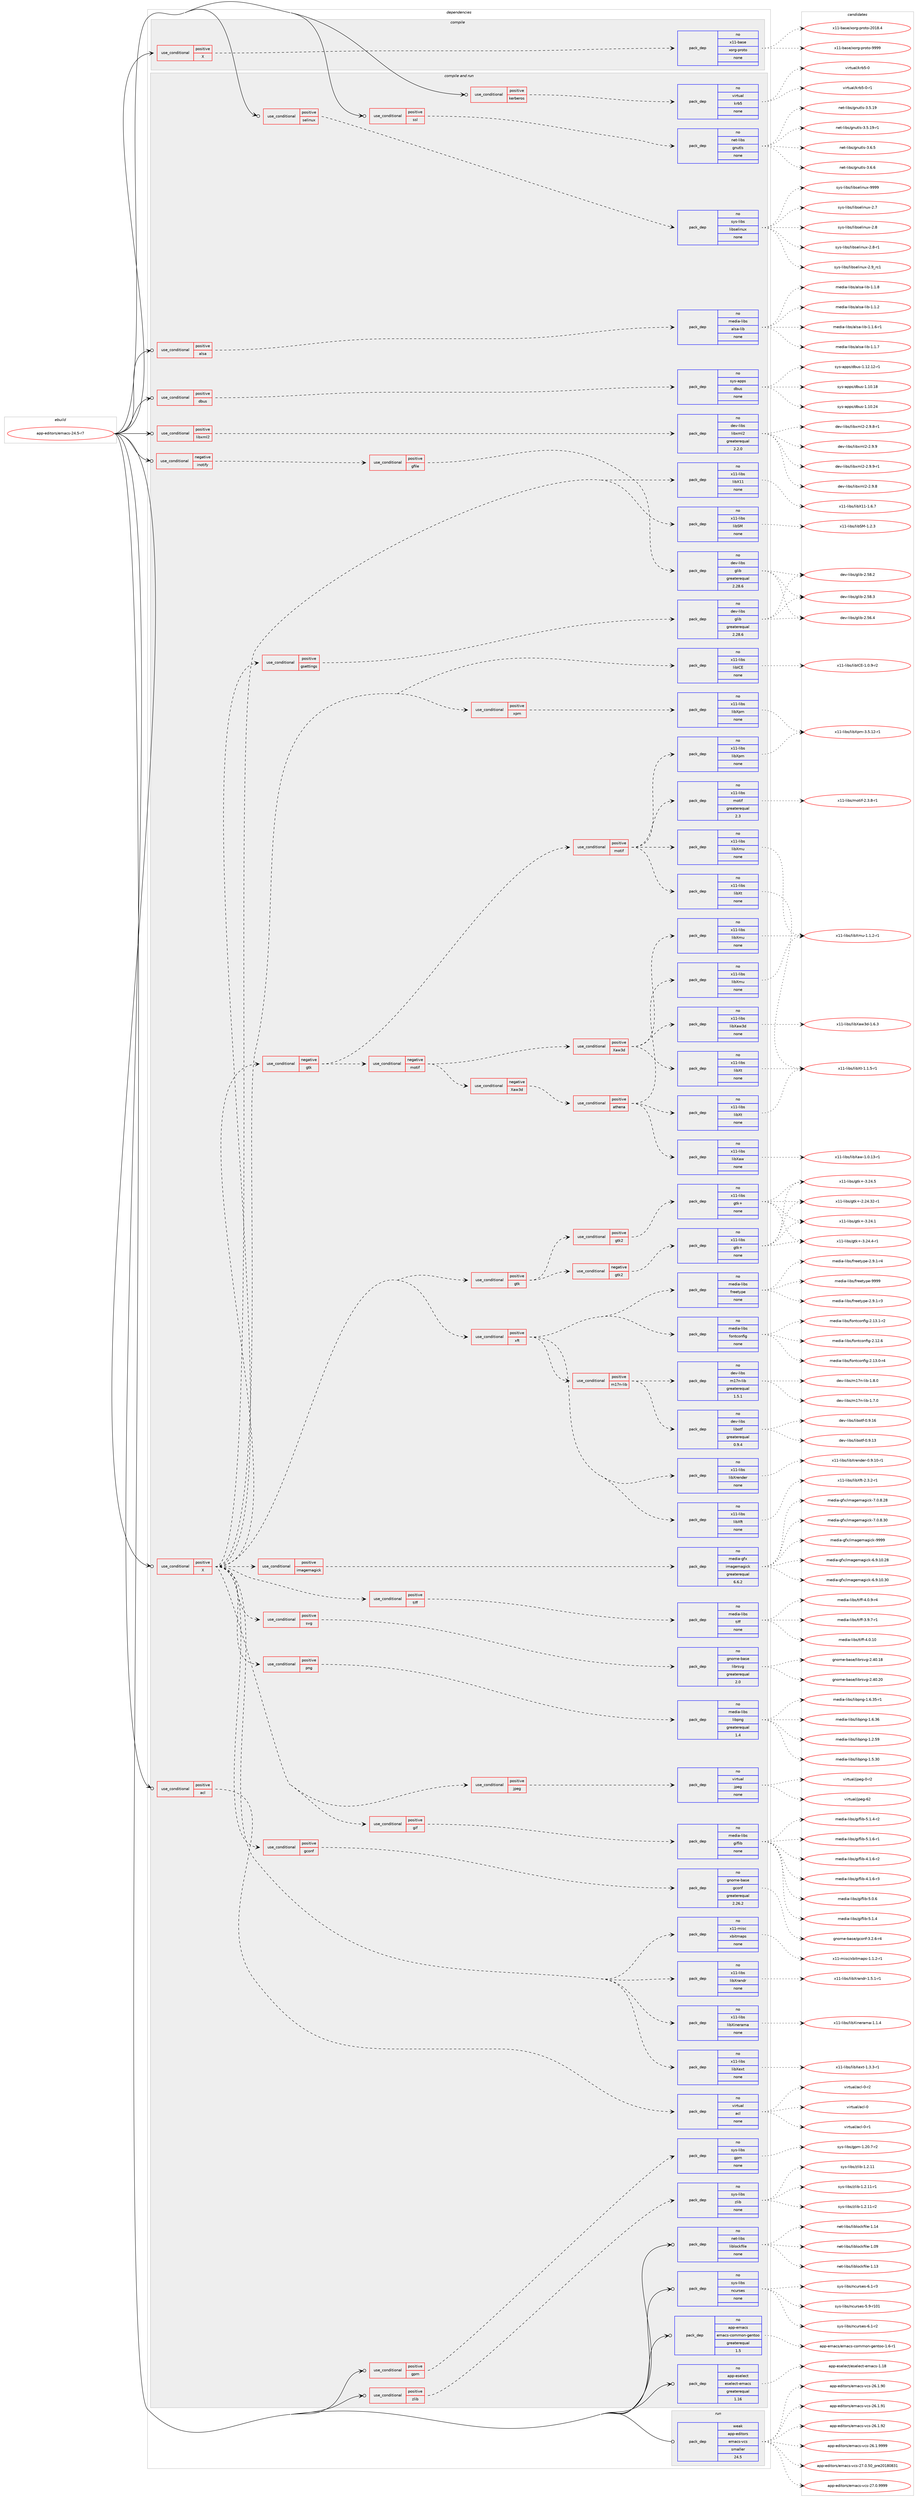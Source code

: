 digraph prolog {

# *************
# Graph options
# *************

newrank=true;
concentrate=true;
compound=true;
graph [rankdir=LR,fontname=Helvetica,fontsize=10,ranksep=1.5];#, ranksep=2.5, nodesep=0.2];
edge  [arrowhead=vee];
node  [fontname=Helvetica,fontsize=10];

# **********
# The ebuild
# **********

subgraph cluster_leftcol {
color=gray;
rank=same;
label=<<i>ebuild</i>>;
id [label="app-editors/emacs-24.5-r7", color=red, width=4, href="../app-editors/emacs-24.5-r7.svg"];
}

# ****************
# The dependencies
# ****************

subgraph cluster_midcol {
color=gray;
label=<<i>dependencies</i>>;
subgraph cluster_compile {
fillcolor="#eeeeee";
style=filled;
label=<<i>compile</i>>;
subgraph cond348256 {
dependency1278850 [label=<<TABLE BORDER="0" CELLBORDER="1" CELLSPACING="0" CELLPADDING="4"><TR><TD ROWSPAN="3" CELLPADDING="10">use_conditional</TD></TR><TR><TD>positive</TD></TR><TR><TD>X</TD></TR></TABLE>>, shape=none, color=red];
subgraph pack910690 {
dependency1278851 [label=<<TABLE BORDER="0" CELLBORDER="1" CELLSPACING="0" CELLPADDING="4" WIDTH="220"><TR><TD ROWSPAN="6" CELLPADDING="30">pack_dep</TD></TR><TR><TD WIDTH="110">no</TD></TR><TR><TD>x11-base</TD></TR><TR><TD>xorg-proto</TD></TR><TR><TD>none</TD></TR><TR><TD></TD></TR></TABLE>>, shape=none, color=blue];
}
dependency1278850:e -> dependency1278851:w [weight=20,style="dashed",arrowhead="vee"];
}
id:e -> dependency1278850:w [weight=20,style="solid",arrowhead="vee"];
}
subgraph cluster_compileandrun {
fillcolor="#eeeeee";
style=filled;
label=<<i>compile and run</i>>;
subgraph cond348257 {
dependency1278852 [label=<<TABLE BORDER="0" CELLBORDER="1" CELLSPACING="0" CELLPADDING="4"><TR><TD ROWSPAN="3" CELLPADDING="10">use_conditional</TD></TR><TR><TD>negative</TD></TR><TR><TD>inotify</TD></TR></TABLE>>, shape=none, color=red];
subgraph cond348258 {
dependency1278853 [label=<<TABLE BORDER="0" CELLBORDER="1" CELLSPACING="0" CELLPADDING="4"><TR><TD ROWSPAN="3" CELLPADDING="10">use_conditional</TD></TR><TR><TD>positive</TD></TR><TR><TD>gfile</TD></TR></TABLE>>, shape=none, color=red];
subgraph pack910691 {
dependency1278854 [label=<<TABLE BORDER="0" CELLBORDER="1" CELLSPACING="0" CELLPADDING="4" WIDTH="220"><TR><TD ROWSPAN="6" CELLPADDING="30">pack_dep</TD></TR><TR><TD WIDTH="110">no</TD></TR><TR><TD>dev-libs</TD></TR><TR><TD>glib</TD></TR><TR><TD>greaterequal</TD></TR><TR><TD>2.28.6</TD></TR></TABLE>>, shape=none, color=blue];
}
dependency1278853:e -> dependency1278854:w [weight=20,style="dashed",arrowhead="vee"];
}
dependency1278852:e -> dependency1278853:w [weight=20,style="dashed",arrowhead="vee"];
}
id:e -> dependency1278852:w [weight=20,style="solid",arrowhead="odotvee"];
subgraph cond348259 {
dependency1278855 [label=<<TABLE BORDER="0" CELLBORDER="1" CELLSPACING="0" CELLPADDING="4"><TR><TD ROWSPAN="3" CELLPADDING="10">use_conditional</TD></TR><TR><TD>positive</TD></TR><TR><TD>X</TD></TR></TABLE>>, shape=none, color=red];
subgraph pack910692 {
dependency1278856 [label=<<TABLE BORDER="0" CELLBORDER="1" CELLSPACING="0" CELLPADDING="4" WIDTH="220"><TR><TD ROWSPAN="6" CELLPADDING="30">pack_dep</TD></TR><TR><TD WIDTH="110">no</TD></TR><TR><TD>x11-libs</TD></TR><TR><TD>libICE</TD></TR><TR><TD>none</TD></TR><TR><TD></TD></TR></TABLE>>, shape=none, color=blue];
}
dependency1278855:e -> dependency1278856:w [weight=20,style="dashed",arrowhead="vee"];
subgraph pack910693 {
dependency1278857 [label=<<TABLE BORDER="0" CELLBORDER="1" CELLSPACING="0" CELLPADDING="4" WIDTH="220"><TR><TD ROWSPAN="6" CELLPADDING="30">pack_dep</TD></TR><TR><TD WIDTH="110">no</TD></TR><TR><TD>x11-libs</TD></TR><TR><TD>libSM</TD></TR><TR><TD>none</TD></TR><TR><TD></TD></TR></TABLE>>, shape=none, color=blue];
}
dependency1278855:e -> dependency1278857:w [weight=20,style="dashed",arrowhead="vee"];
subgraph pack910694 {
dependency1278858 [label=<<TABLE BORDER="0" CELLBORDER="1" CELLSPACING="0" CELLPADDING="4" WIDTH="220"><TR><TD ROWSPAN="6" CELLPADDING="30">pack_dep</TD></TR><TR><TD WIDTH="110">no</TD></TR><TR><TD>x11-libs</TD></TR><TR><TD>libX11</TD></TR><TR><TD>none</TD></TR><TR><TD></TD></TR></TABLE>>, shape=none, color=blue];
}
dependency1278855:e -> dependency1278858:w [weight=20,style="dashed",arrowhead="vee"];
subgraph pack910695 {
dependency1278859 [label=<<TABLE BORDER="0" CELLBORDER="1" CELLSPACING="0" CELLPADDING="4" WIDTH="220"><TR><TD ROWSPAN="6" CELLPADDING="30">pack_dep</TD></TR><TR><TD WIDTH="110">no</TD></TR><TR><TD>x11-libs</TD></TR><TR><TD>libXext</TD></TR><TR><TD>none</TD></TR><TR><TD></TD></TR></TABLE>>, shape=none, color=blue];
}
dependency1278855:e -> dependency1278859:w [weight=20,style="dashed",arrowhead="vee"];
subgraph pack910696 {
dependency1278860 [label=<<TABLE BORDER="0" CELLBORDER="1" CELLSPACING="0" CELLPADDING="4" WIDTH="220"><TR><TD ROWSPAN="6" CELLPADDING="30">pack_dep</TD></TR><TR><TD WIDTH="110">no</TD></TR><TR><TD>x11-libs</TD></TR><TR><TD>libXinerama</TD></TR><TR><TD>none</TD></TR><TR><TD></TD></TR></TABLE>>, shape=none, color=blue];
}
dependency1278855:e -> dependency1278860:w [weight=20,style="dashed",arrowhead="vee"];
subgraph pack910697 {
dependency1278861 [label=<<TABLE BORDER="0" CELLBORDER="1" CELLSPACING="0" CELLPADDING="4" WIDTH="220"><TR><TD ROWSPAN="6" CELLPADDING="30">pack_dep</TD></TR><TR><TD WIDTH="110">no</TD></TR><TR><TD>x11-libs</TD></TR><TR><TD>libXrandr</TD></TR><TR><TD>none</TD></TR><TR><TD></TD></TR></TABLE>>, shape=none, color=blue];
}
dependency1278855:e -> dependency1278861:w [weight=20,style="dashed",arrowhead="vee"];
subgraph pack910698 {
dependency1278862 [label=<<TABLE BORDER="0" CELLBORDER="1" CELLSPACING="0" CELLPADDING="4" WIDTH="220"><TR><TD ROWSPAN="6" CELLPADDING="30">pack_dep</TD></TR><TR><TD WIDTH="110">no</TD></TR><TR><TD>x11-misc</TD></TR><TR><TD>xbitmaps</TD></TR><TR><TD>none</TD></TR><TR><TD></TD></TR></TABLE>>, shape=none, color=blue];
}
dependency1278855:e -> dependency1278862:w [weight=20,style="dashed",arrowhead="vee"];
subgraph cond348260 {
dependency1278863 [label=<<TABLE BORDER="0" CELLBORDER="1" CELLSPACING="0" CELLPADDING="4"><TR><TD ROWSPAN="3" CELLPADDING="10">use_conditional</TD></TR><TR><TD>positive</TD></TR><TR><TD>gconf</TD></TR></TABLE>>, shape=none, color=red];
subgraph pack910699 {
dependency1278864 [label=<<TABLE BORDER="0" CELLBORDER="1" CELLSPACING="0" CELLPADDING="4" WIDTH="220"><TR><TD ROWSPAN="6" CELLPADDING="30">pack_dep</TD></TR><TR><TD WIDTH="110">no</TD></TR><TR><TD>gnome-base</TD></TR><TR><TD>gconf</TD></TR><TR><TD>greaterequal</TD></TR><TR><TD>2.26.2</TD></TR></TABLE>>, shape=none, color=blue];
}
dependency1278863:e -> dependency1278864:w [weight=20,style="dashed",arrowhead="vee"];
}
dependency1278855:e -> dependency1278863:w [weight=20,style="dashed",arrowhead="vee"];
subgraph cond348261 {
dependency1278865 [label=<<TABLE BORDER="0" CELLBORDER="1" CELLSPACING="0" CELLPADDING="4"><TR><TD ROWSPAN="3" CELLPADDING="10">use_conditional</TD></TR><TR><TD>positive</TD></TR><TR><TD>gsettings</TD></TR></TABLE>>, shape=none, color=red];
subgraph pack910700 {
dependency1278866 [label=<<TABLE BORDER="0" CELLBORDER="1" CELLSPACING="0" CELLPADDING="4" WIDTH="220"><TR><TD ROWSPAN="6" CELLPADDING="30">pack_dep</TD></TR><TR><TD WIDTH="110">no</TD></TR><TR><TD>dev-libs</TD></TR><TR><TD>glib</TD></TR><TR><TD>greaterequal</TD></TR><TR><TD>2.28.6</TD></TR></TABLE>>, shape=none, color=blue];
}
dependency1278865:e -> dependency1278866:w [weight=20,style="dashed",arrowhead="vee"];
}
dependency1278855:e -> dependency1278865:w [weight=20,style="dashed",arrowhead="vee"];
subgraph cond348262 {
dependency1278867 [label=<<TABLE BORDER="0" CELLBORDER="1" CELLSPACING="0" CELLPADDING="4"><TR><TD ROWSPAN="3" CELLPADDING="10">use_conditional</TD></TR><TR><TD>positive</TD></TR><TR><TD>gif</TD></TR></TABLE>>, shape=none, color=red];
subgraph pack910701 {
dependency1278868 [label=<<TABLE BORDER="0" CELLBORDER="1" CELLSPACING="0" CELLPADDING="4" WIDTH="220"><TR><TD ROWSPAN="6" CELLPADDING="30">pack_dep</TD></TR><TR><TD WIDTH="110">no</TD></TR><TR><TD>media-libs</TD></TR><TR><TD>giflib</TD></TR><TR><TD>none</TD></TR><TR><TD></TD></TR></TABLE>>, shape=none, color=blue];
}
dependency1278867:e -> dependency1278868:w [weight=20,style="dashed",arrowhead="vee"];
}
dependency1278855:e -> dependency1278867:w [weight=20,style="dashed",arrowhead="vee"];
subgraph cond348263 {
dependency1278869 [label=<<TABLE BORDER="0" CELLBORDER="1" CELLSPACING="0" CELLPADDING="4"><TR><TD ROWSPAN="3" CELLPADDING="10">use_conditional</TD></TR><TR><TD>positive</TD></TR><TR><TD>jpeg</TD></TR></TABLE>>, shape=none, color=red];
subgraph pack910702 {
dependency1278870 [label=<<TABLE BORDER="0" CELLBORDER="1" CELLSPACING="0" CELLPADDING="4" WIDTH="220"><TR><TD ROWSPAN="6" CELLPADDING="30">pack_dep</TD></TR><TR><TD WIDTH="110">no</TD></TR><TR><TD>virtual</TD></TR><TR><TD>jpeg</TD></TR><TR><TD>none</TD></TR><TR><TD></TD></TR></TABLE>>, shape=none, color=blue];
}
dependency1278869:e -> dependency1278870:w [weight=20,style="dashed",arrowhead="vee"];
}
dependency1278855:e -> dependency1278869:w [weight=20,style="dashed",arrowhead="vee"];
subgraph cond348264 {
dependency1278871 [label=<<TABLE BORDER="0" CELLBORDER="1" CELLSPACING="0" CELLPADDING="4"><TR><TD ROWSPAN="3" CELLPADDING="10">use_conditional</TD></TR><TR><TD>positive</TD></TR><TR><TD>png</TD></TR></TABLE>>, shape=none, color=red];
subgraph pack910703 {
dependency1278872 [label=<<TABLE BORDER="0" CELLBORDER="1" CELLSPACING="0" CELLPADDING="4" WIDTH="220"><TR><TD ROWSPAN="6" CELLPADDING="30">pack_dep</TD></TR><TR><TD WIDTH="110">no</TD></TR><TR><TD>media-libs</TD></TR><TR><TD>libpng</TD></TR><TR><TD>greaterequal</TD></TR><TR><TD>1.4</TD></TR></TABLE>>, shape=none, color=blue];
}
dependency1278871:e -> dependency1278872:w [weight=20,style="dashed",arrowhead="vee"];
}
dependency1278855:e -> dependency1278871:w [weight=20,style="dashed",arrowhead="vee"];
subgraph cond348265 {
dependency1278873 [label=<<TABLE BORDER="0" CELLBORDER="1" CELLSPACING="0" CELLPADDING="4"><TR><TD ROWSPAN="3" CELLPADDING="10">use_conditional</TD></TR><TR><TD>positive</TD></TR><TR><TD>svg</TD></TR></TABLE>>, shape=none, color=red];
subgraph pack910704 {
dependency1278874 [label=<<TABLE BORDER="0" CELLBORDER="1" CELLSPACING="0" CELLPADDING="4" WIDTH="220"><TR><TD ROWSPAN="6" CELLPADDING="30">pack_dep</TD></TR><TR><TD WIDTH="110">no</TD></TR><TR><TD>gnome-base</TD></TR><TR><TD>librsvg</TD></TR><TR><TD>greaterequal</TD></TR><TR><TD>2.0</TD></TR></TABLE>>, shape=none, color=blue];
}
dependency1278873:e -> dependency1278874:w [weight=20,style="dashed",arrowhead="vee"];
}
dependency1278855:e -> dependency1278873:w [weight=20,style="dashed",arrowhead="vee"];
subgraph cond348266 {
dependency1278875 [label=<<TABLE BORDER="0" CELLBORDER="1" CELLSPACING="0" CELLPADDING="4"><TR><TD ROWSPAN="3" CELLPADDING="10">use_conditional</TD></TR><TR><TD>positive</TD></TR><TR><TD>tiff</TD></TR></TABLE>>, shape=none, color=red];
subgraph pack910705 {
dependency1278876 [label=<<TABLE BORDER="0" CELLBORDER="1" CELLSPACING="0" CELLPADDING="4" WIDTH="220"><TR><TD ROWSPAN="6" CELLPADDING="30">pack_dep</TD></TR><TR><TD WIDTH="110">no</TD></TR><TR><TD>media-libs</TD></TR><TR><TD>tiff</TD></TR><TR><TD>none</TD></TR><TR><TD></TD></TR></TABLE>>, shape=none, color=blue];
}
dependency1278875:e -> dependency1278876:w [weight=20,style="dashed",arrowhead="vee"];
}
dependency1278855:e -> dependency1278875:w [weight=20,style="dashed",arrowhead="vee"];
subgraph cond348267 {
dependency1278877 [label=<<TABLE BORDER="0" CELLBORDER="1" CELLSPACING="0" CELLPADDING="4"><TR><TD ROWSPAN="3" CELLPADDING="10">use_conditional</TD></TR><TR><TD>positive</TD></TR><TR><TD>xpm</TD></TR></TABLE>>, shape=none, color=red];
subgraph pack910706 {
dependency1278878 [label=<<TABLE BORDER="0" CELLBORDER="1" CELLSPACING="0" CELLPADDING="4" WIDTH="220"><TR><TD ROWSPAN="6" CELLPADDING="30">pack_dep</TD></TR><TR><TD WIDTH="110">no</TD></TR><TR><TD>x11-libs</TD></TR><TR><TD>libXpm</TD></TR><TR><TD>none</TD></TR><TR><TD></TD></TR></TABLE>>, shape=none, color=blue];
}
dependency1278877:e -> dependency1278878:w [weight=20,style="dashed",arrowhead="vee"];
}
dependency1278855:e -> dependency1278877:w [weight=20,style="dashed",arrowhead="vee"];
subgraph cond348268 {
dependency1278879 [label=<<TABLE BORDER="0" CELLBORDER="1" CELLSPACING="0" CELLPADDING="4"><TR><TD ROWSPAN="3" CELLPADDING="10">use_conditional</TD></TR><TR><TD>positive</TD></TR><TR><TD>imagemagick</TD></TR></TABLE>>, shape=none, color=red];
subgraph pack910707 {
dependency1278880 [label=<<TABLE BORDER="0" CELLBORDER="1" CELLSPACING="0" CELLPADDING="4" WIDTH="220"><TR><TD ROWSPAN="6" CELLPADDING="30">pack_dep</TD></TR><TR><TD WIDTH="110">no</TD></TR><TR><TD>media-gfx</TD></TR><TR><TD>imagemagick</TD></TR><TR><TD>greaterequal</TD></TR><TR><TD>6.6.2</TD></TR></TABLE>>, shape=none, color=blue];
}
dependency1278879:e -> dependency1278880:w [weight=20,style="dashed",arrowhead="vee"];
}
dependency1278855:e -> dependency1278879:w [weight=20,style="dashed",arrowhead="vee"];
subgraph cond348269 {
dependency1278881 [label=<<TABLE BORDER="0" CELLBORDER="1" CELLSPACING="0" CELLPADDING="4"><TR><TD ROWSPAN="3" CELLPADDING="10">use_conditional</TD></TR><TR><TD>positive</TD></TR><TR><TD>xft</TD></TR></TABLE>>, shape=none, color=red];
subgraph pack910708 {
dependency1278882 [label=<<TABLE BORDER="0" CELLBORDER="1" CELLSPACING="0" CELLPADDING="4" WIDTH="220"><TR><TD ROWSPAN="6" CELLPADDING="30">pack_dep</TD></TR><TR><TD WIDTH="110">no</TD></TR><TR><TD>media-libs</TD></TR><TR><TD>fontconfig</TD></TR><TR><TD>none</TD></TR><TR><TD></TD></TR></TABLE>>, shape=none, color=blue];
}
dependency1278881:e -> dependency1278882:w [weight=20,style="dashed",arrowhead="vee"];
subgraph pack910709 {
dependency1278883 [label=<<TABLE BORDER="0" CELLBORDER="1" CELLSPACING="0" CELLPADDING="4" WIDTH="220"><TR><TD ROWSPAN="6" CELLPADDING="30">pack_dep</TD></TR><TR><TD WIDTH="110">no</TD></TR><TR><TD>media-libs</TD></TR><TR><TD>freetype</TD></TR><TR><TD>none</TD></TR><TR><TD></TD></TR></TABLE>>, shape=none, color=blue];
}
dependency1278881:e -> dependency1278883:w [weight=20,style="dashed",arrowhead="vee"];
subgraph pack910710 {
dependency1278884 [label=<<TABLE BORDER="0" CELLBORDER="1" CELLSPACING="0" CELLPADDING="4" WIDTH="220"><TR><TD ROWSPAN="6" CELLPADDING="30">pack_dep</TD></TR><TR><TD WIDTH="110">no</TD></TR><TR><TD>x11-libs</TD></TR><TR><TD>libXft</TD></TR><TR><TD>none</TD></TR><TR><TD></TD></TR></TABLE>>, shape=none, color=blue];
}
dependency1278881:e -> dependency1278884:w [weight=20,style="dashed",arrowhead="vee"];
subgraph pack910711 {
dependency1278885 [label=<<TABLE BORDER="0" CELLBORDER="1" CELLSPACING="0" CELLPADDING="4" WIDTH="220"><TR><TD ROWSPAN="6" CELLPADDING="30">pack_dep</TD></TR><TR><TD WIDTH="110">no</TD></TR><TR><TD>x11-libs</TD></TR><TR><TD>libXrender</TD></TR><TR><TD>none</TD></TR><TR><TD></TD></TR></TABLE>>, shape=none, color=blue];
}
dependency1278881:e -> dependency1278885:w [weight=20,style="dashed",arrowhead="vee"];
subgraph cond348270 {
dependency1278886 [label=<<TABLE BORDER="0" CELLBORDER="1" CELLSPACING="0" CELLPADDING="4"><TR><TD ROWSPAN="3" CELLPADDING="10">use_conditional</TD></TR><TR><TD>positive</TD></TR><TR><TD>m17n-lib</TD></TR></TABLE>>, shape=none, color=red];
subgraph pack910712 {
dependency1278887 [label=<<TABLE BORDER="0" CELLBORDER="1" CELLSPACING="0" CELLPADDING="4" WIDTH="220"><TR><TD ROWSPAN="6" CELLPADDING="30">pack_dep</TD></TR><TR><TD WIDTH="110">no</TD></TR><TR><TD>dev-libs</TD></TR><TR><TD>libotf</TD></TR><TR><TD>greaterequal</TD></TR><TR><TD>0.9.4</TD></TR></TABLE>>, shape=none, color=blue];
}
dependency1278886:e -> dependency1278887:w [weight=20,style="dashed",arrowhead="vee"];
subgraph pack910713 {
dependency1278888 [label=<<TABLE BORDER="0" CELLBORDER="1" CELLSPACING="0" CELLPADDING="4" WIDTH="220"><TR><TD ROWSPAN="6" CELLPADDING="30">pack_dep</TD></TR><TR><TD WIDTH="110">no</TD></TR><TR><TD>dev-libs</TD></TR><TR><TD>m17n-lib</TD></TR><TR><TD>greaterequal</TD></TR><TR><TD>1.5.1</TD></TR></TABLE>>, shape=none, color=blue];
}
dependency1278886:e -> dependency1278888:w [weight=20,style="dashed",arrowhead="vee"];
}
dependency1278881:e -> dependency1278886:w [weight=20,style="dashed",arrowhead="vee"];
}
dependency1278855:e -> dependency1278881:w [weight=20,style="dashed",arrowhead="vee"];
subgraph cond348271 {
dependency1278889 [label=<<TABLE BORDER="0" CELLBORDER="1" CELLSPACING="0" CELLPADDING="4"><TR><TD ROWSPAN="3" CELLPADDING="10">use_conditional</TD></TR><TR><TD>positive</TD></TR><TR><TD>gtk</TD></TR></TABLE>>, shape=none, color=red];
subgraph cond348272 {
dependency1278890 [label=<<TABLE BORDER="0" CELLBORDER="1" CELLSPACING="0" CELLPADDING="4"><TR><TD ROWSPAN="3" CELLPADDING="10">use_conditional</TD></TR><TR><TD>positive</TD></TR><TR><TD>gtk2</TD></TR></TABLE>>, shape=none, color=red];
subgraph pack910714 {
dependency1278891 [label=<<TABLE BORDER="0" CELLBORDER="1" CELLSPACING="0" CELLPADDING="4" WIDTH="220"><TR><TD ROWSPAN="6" CELLPADDING="30">pack_dep</TD></TR><TR><TD WIDTH="110">no</TD></TR><TR><TD>x11-libs</TD></TR><TR><TD>gtk+</TD></TR><TR><TD>none</TD></TR><TR><TD></TD></TR></TABLE>>, shape=none, color=blue];
}
dependency1278890:e -> dependency1278891:w [weight=20,style="dashed",arrowhead="vee"];
}
dependency1278889:e -> dependency1278890:w [weight=20,style="dashed",arrowhead="vee"];
subgraph cond348273 {
dependency1278892 [label=<<TABLE BORDER="0" CELLBORDER="1" CELLSPACING="0" CELLPADDING="4"><TR><TD ROWSPAN="3" CELLPADDING="10">use_conditional</TD></TR><TR><TD>negative</TD></TR><TR><TD>gtk2</TD></TR></TABLE>>, shape=none, color=red];
subgraph pack910715 {
dependency1278893 [label=<<TABLE BORDER="0" CELLBORDER="1" CELLSPACING="0" CELLPADDING="4" WIDTH="220"><TR><TD ROWSPAN="6" CELLPADDING="30">pack_dep</TD></TR><TR><TD WIDTH="110">no</TD></TR><TR><TD>x11-libs</TD></TR><TR><TD>gtk+</TD></TR><TR><TD>none</TD></TR><TR><TD></TD></TR></TABLE>>, shape=none, color=blue];
}
dependency1278892:e -> dependency1278893:w [weight=20,style="dashed",arrowhead="vee"];
}
dependency1278889:e -> dependency1278892:w [weight=20,style="dashed",arrowhead="vee"];
}
dependency1278855:e -> dependency1278889:w [weight=20,style="dashed",arrowhead="vee"];
subgraph cond348274 {
dependency1278894 [label=<<TABLE BORDER="0" CELLBORDER="1" CELLSPACING="0" CELLPADDING="4"><TR><TD ROWSPAN="3" CELLPADDING="10">use_conditional</TD></TR><TR><TD>negative</TD></TR><TR><TD>gtk</TD></TR></TABLE>>, shape=none, color=red];
subgraph cond348275 {
dependency1278895 [label=<<TABLE BORDER="0" CELLBORDER="1" CELLSPACING="0" CELLPADDING="4"><TR><TD ROWSPAN="3" CELLPADDING="10">use_conditional</TD></TR><TR><TD>positive</TD></TR><TR><TD>motif</TD></TR></TABLE>>, shape=none, color=red];
subgraph pack910716 {
dependency1278896 [label=<<TABLE BORDER="0" CELLBORDER="1" CELLSPACING="0" CELLPADDING="4" WIDTH="220"><TR><TD ROWSPAN="6" CELLPADDING="30">pack_dep</TD></TR><TR><TD WIDTH="110">no</TD></TR><TR><TD>x11-libs</TD></TR><TR><TD>motif</TD></TR><TR><TD>greaterequal</TD></TR><TR><TD>2.3</TD></TR></TABLE>>, shape=none, color=blue];
}
dependency1278895:e -> dependency1278896:w [weight=20,style="dashed",arrowhead="vee"];
subgraph pack910717 {
dependency1278897 [label=<<TABLE BORDER="0" CELLBORDER="1" CELLSPACING="0" CELLPADDING="4" WIDTH="220"><TR><TD ROWSPAN="6" CELLPADDING="30">pack_dep</TD></TR><TR><TD WIDTH="110">no</TD></TR><TR><TD>x11-libs</TD></TR><TR><TD>libXpm</TD></TR><TR><TD>none</TD></TR><TR><TD></TD></TR></TABLE>>, shape=none, color=blue];
}
dependency1278895:e -> dependency1278897:w [weight=20,style="dashed",arrowhead="vee"];
subgraph pack910718 {
dependency1278898 [label=<<TABLE BORDER="0" CELLBORDER="1" CELLSPACING="0" CELLPADDING="4" WIDTH="220"><TR><TD ROWSPAN="6" CELLPADDING="30">pack_dep</TD></TR><TR><TD WIDTH="110">no</TD></TR><TR><TD>x11-libs</TD></TR><TR><TD>libXmu</TD></TR><TR><TD>none</TD></TR><TR><TD></TD></TR></TABLE>>, shape=none, color=blue];
}
dependency1278895:e -> dependency1278898:w [weight=20,style="dashed",arrowhead="vee"];
subgraph pack910719 {
dependency1278899 [label=<<TABLE BORDER="0" CELLBORDER="1" CELLSPACING="0" CELLPADDING="4" WIDTH="220"><TR><TD ROWSPAN="6" CELLPADDING="30">pack_dep</TD></TR><TR><TD WIDTH="110">no</TD></TR><TR><TD>x11-libs</TD></TR><TR><TD>libXt</TD></TR><TR><TD>none</TD></TR><TR><TD></TD></TR></TABLE>>, shape=none, color=blue];
}
dependency1278895:e -> dependency1278899:w [weight=20,style="dashed",arrowhead="vee"];
}
dependency1278894:e -> dependency1278895:w [weight=20,style="dashed",arrowhead="vee"];
subgraph cond348276 {
dependency1278900 [label=<<TABLE BORDER="0" CELLBORDER="1" CELLSPACING="0" CELLPADDING="4"><TR><TD ROWSPAN="3" CELLPADDING="10">use_conditional</TD></TR><TR><TD>negative</TD></TR><TR><TD>motif</TD></TR></TABLE>>, shape=none, color=red];
subgraph cond348277 {
dependency1278901 [label=<<TABLE BORDER="0" CELLBORDER="1" CELLSPACING="0" CELLPADDING="4"><TR><TD ROWSPAN="3" CELLPADDING="10">use_conditional</TD></TR><TR><TD>positive</TD></TR><TR><TD>Xaw3d</TD></TR></TABLE>>, shape=none, color=red];
subgraph pack910720 {
dependency1278902 [label=<<TABLE BORDER="0" CELLBORDER="1" CELLSPACING="0" CELLPADDING="4" WIDTH="220"><TR><TD ROWSPAN="6" CELLPADDING="30">pack_dep</TD></TR><TR><TD WIDTH="110">no</TD></TR><TR><TD>x11-libs</TD></TR><TR><TD>libXaw3d</TD></TR><TR><TD>none</TD></TR><TR><TD></TD></TR></TABLE>>, shape=none, color=blue];
}
dependency1278901:e -> dependency1278902:w [weight=20,style="dashed",arrowhead="vee"];
subgraph pack910721 {
dependency1278903 [label=<<TABLE BORDER="0" CELLBORDER="1" CELLSPACING="0" CELLPADDING="4" WIDTH="220"><TR><TD ROWSPAN="6" CELLPADDING="30">pack_dep</TD></TR><TR><TD WIDTH="110">no</TD></TR><TR><TD>x11-libs</TD></TR><TR><TD>libXmu</TD></TR><TR><TD>none</TD></TR><TR><TD></TD></TR></TABLE>>, shape=none, color=blue];
}
dependency1278901:e -> dependency1278903:w [weight=20,style="dashed",arrowhead="vee"];
subgraph pack910722 {
dependency1278904 [label=<<TABLE BORDER="0" CELLBORDER="1" CELLSPACING="0" CELLPADDING="4" WIDTH="220"><TR><TD ROWSPAN="6" CELLPADDING="30">pack_dep</TD></TR><TR><TD WIDTH="110">no</TD></TR><TR><TD>x11-libs</TD></TR><TR><TD>libXt</TD></TR><TR><TD>none</TD></TR><TR><TD></TD></TR></TABLE>>, shape=none, color=blue];
}
dependency1278901:e -> dependency1278904:w [weight=20,style="dashed",arrowhead="vee"];
}
dependency1278900:e -> dependency1278901:w [weight=20,style="dashed",arrowhead="vee"];
subgraph cond348278 {
dependency1278905 [label=<<TABLE BORDER="0" CELLBORDER="1" CELLSPACING="0" CELLPADDING="4"><TR><TD ROWSPAN="3" CELLPADDING="10">use_conditional</TD></TR><TR><TD>negative</TD></TR><TR><TD>Xaw3d</TD></TR></TABLE>>, shape=none, color=red];
subgraph cond348279 {
dependency1278906 [label=<<TABLE BORDER="0" CELLBORDER="1" CELLSPACING="0" CELLPADDING="4"><TR><TD ROWSPAN="3" CELLPADDING="10">use_conditional</TD></TR><TR><TD>positive</TD></TR><TR><TD>athena</TD></TR></TABLE>>, shape=none, color=red];
subgraph pack910723 {
dependency1278907 [label=<<TABLE BORDER="0" CELLBORDER="1" CELLSPACING="0" CELLPADDING="4" WIDTH="220"><TR><TD ROWSPAN="6" CELLPADDING="30">pack_dep</TD></TR><TR><TD WIDTH="110">no</TD></TR><TR><TD>x11-libs</TD></TR><TR><TD>libXaw</TD></TR><TR><TD>none</TD></TR><TR><TD></TD></TR></TABLE>>, shape=none, color=blue];
}
dependency1278906:e -> dependency1278907:w [weight=20,style="dashed",arrowhead="vee"];
subgraph pack910724 {
dependency1278908 [label=<<TABLE BORDER="0" CELLBORDER="1" CELLSPACING="0" CELLPADDING="4" WIDTH="220"><TR><TD ROWSPAN="6" CELLPADDING="30">pack_dep</TD></TR><TR><TD WIDTH="110">no</TD></TR><TR><TD>x11-libs</TD></TR><TR><TD>libXmu</TD></TR><TR><TD>none</TD></TR><TR><TD></TD></TR></TABLE>>, shape=none, color=blue];
}
dependency1278906:e -> dependency1278908:w [weight=20,style="dashed",arrowhead="vee"];
subgraph pack910725 {
dependency1278909 [label=<<TABLE BORDER="0" CELLBORDER="1" CELLSPACING="0" CELLPADDING="4" WIDTH="220"><TR><TD ROWSPAN="6" CELLPADDING="30">pack_dep</TD></TR><TR><TD WIDTH="110">no</TD></TR><TR><TD>x11-libs</TD></TR><TR><TD>libXt</TD></TR><TR><TD>none</TD></TR><TR><TD></TD></TR></TABLE>>, shape=none, color=blue];
}
dependency1278906:e -> dependency1278909:w [weight=20,style="dashed",arrowhead="vee"];
}
dependency1278905:e -> dependency1278906:w [weight=20,style="dashed",arrowhead="vee"];
}
dependency1278900:e -> dependency1278905:w [weight=20,style="dashed",arrowhead="vee"];
}
dependency1278894:e -> dependency1278900:w [weight=20,style="dashed",arrowhead="vee"];
}
dependency1278855:e -> dependency1278894:w [weight=20,style="dashed",arrowhead="vee"];
}
id:e -> dependency1278855:w [weight=20,style="solid",arrowhead="odotvee"];
subgraph cond348280 {
dependency1278910 [label=<<TABLE BORDER="0" CELLBORDER="1" CELLSPACING="0" CELLPADDING="4"><TR><TD ROWSPAN="3" CELLPADDING="10">use_conditional</TD></TR><TR><TD>positive</TD></TR><TR><TD>acl</TD></TR></TABLE>>, shape=none, color=red];
subgraph pack910726 {
dependency1278911 [label=<<TABLE BORDER="0" CELLBORDER="1" CELLSPACING="0" CELLPADDING="4" WIDTH="220"><TR><TD ROWSPAN="6" CELLPADDING="30">pack_dep</TD></TR><TR><TD WIDTH="110">no</TD></TR><TR><TD>virtual</TD></TR><TR><TD>acl</TD></TR><TR><TD>none</TD></TR><TR><TD></TD></TR></TABLE>>, shape=none, color=blue];
}
dependency1278910:e -> dependency1278911:w [weight=20,style="dashed",arrowhead="vee"];
}
id:e -> dependency1278910:w [weight=20,style="solid",arrowhead="odotvee"];
subgraph cond348281 {
dependency1278912 [label=<<TABLE BORDER="0" CELLBORDER="1" CELLSPACING="0" CELLPADDING="4"><TR><TD ROWSPAN="3" CELLPADDING="10">use_conditional</TD></TR><TR><TD>positive</TD></TR><TR><TD>alsa</TD></TR></TABLE>>, shape=none, color=red];
subgraph pack910727 {
dependency1278913 [label=<<TABLE BORDER="0" CELLBORDER="1" CELLSPACING="0" CELLPADDING="4" WIDTH="220"><TR><TD ROWSPAN="6" CELLPADDING="30">pack_dep</TD></TR><TR><TD WIDTH="110">no</TD></TR><TR><TD>media-libs</TD></TR><TR><TD>alsa-lib</TD></TR><TR><TD>none</TD></TR><TR><TD></TD></TR></TABLE>>, shape=none, color=blue];
}
dependency1278912:e -> dependency1278913:w [weight=20,style="dashed",arrowhead="vee"];
}
id:e -> dependency1278912:w [weight=20,style="solid",arrowhead="odotvee"];
subgraph cond348282 {
dependency1278914 [label=<<TABLE BORDER="0" CELLBORDER="1" CELLSPACING="0" CELLPADDING="4"><TR><TD ROWSPAN="3" CELLPADDING="10">use_conditional</TD></TR><TR><TD>positive</TD></TR><TR><TD>dbus</TD></TR></TABLE>>, shape=none, color=red];
subgraph pack910728 {
dependency1278915 [label=<<TABLE BORDER="0" CELLBORDER="1" CELLSPACING="0" CELLPADDING="4" WIDTH="220"><TR><TD ROWSPAN="6" CELLPADDING="30">pack_dep</TD></TR><TR><TD WIDTH="110">no</TD></TR><TR><TD>sys-apps</TD></TR><TR><TD>dbus</TD></TR><TR><TD>none</TD></TR><TR><TD></TD></TR></TABLE>>, shape=none, color=blue];
}
dependency1278914:e -> dependency1278915:w [weight=20,style="dashed",arrowhead="vee"];
}
id:e -> dependency1278914:w [weight=20,style="solid",arrowhead="odotvee"];
subgraph cond348283 {
dependency1278916 [label=<<TABLE BORDER="0" CELLBORDER="1" CELLSPACING="0" CELLPADDING="4"><TR><TD ROWSPAN="3" CELLPADDING="10">use_conditional</TD></TR><TR><TD>positive</TD></TR><TR><TD>gpm</TD></TR></TABLE>>, shape=none, color=red];
subgraph pack910729 {
dependency1278917 [label=<<TABLE BORDER="0" CELLBORDER="1" CELLSPACING="0" CELLPADDING="4" WIDTH="220"><TR><TD ROWSPAN="6" CELLPADDING="30">pack_dep</TD></TR><TR><TD WIDTH="110">no</TD></TR><TR><TD>sys-libs</TD></TR><TR><TD>gpm</TD></TR><TR><TD>none</TD></TR><TR><TD></TD></TR></TABLE>>, shape=none, color=blue];
}
dependency1278916:e -> dependency1278917:w [weight=20,style="dashed",arrowhead="vee"];
}
id:e -> dependency1278916:w [weight=20,style="solid",arrowhead="odotvee"];
subgraph cond348284 {
dependency1278918 [label=<<TABLE BORDER="0" CELLBORDER="1" CELLSPACING="0" CELLPADDING="4"><TR><TD ROWSPAN="3" CELLPADDING="10">use_conditional</TD></TR><TR><TD>positive</TD></TR><TR><TD>kerberos</TD></TR></TABLE>>, shape=none, color=red];
subgraph pack910730 {
dependency1278919 [label=<<TABLE BORDER="0" CELLBORDER="1" CELLSPACING="0" CELLPADDING="4" WIDTH="220"><TR><TD ROWSPAN="6" CELLPADDING="30">pack_dep</TD></TR><TR><TD WIDTH="110">no</TD></TR><TR><TD>virtual</TD></TR><TR><TD>krb5</TD></TR><TR><TD>none</TD></TR><TR><TD></TD></TR></TABLE>>, shape=none, color=blue];
}
dependency1278918:e -> dependency1278919:w [weight=20,style="dashed",arrowhead="vee"];
}
id:e -> dependency1278918:w [weight=20,style="solid",arrowhead="odotvee"];
subgraph cond348285 {
dependency1278920 [label=<<TABLE BORDER="0" CELLBORDER="1" CELLSPACING="0" CELLPADDING="4"><TR><TD ROWSPAN="3" CELLPADDING="10">use_conditional</TD></TR><TR><TD>positive</TD></TR><TR><TD>libxml2</TD></TR></TABLE>>, shape=none, color=red];
subgraph pack910731 {
dependency1278921 [label=<<TABLE BORDER="0" CELLBORDER="1" CELLSPACING="0" CELLPADDING="4" WIDTH="220"><TR><TD ROWSPAN="6" CELLPADDING="30">pack_dep</TD></TR><TR><TD WIDTH="110">no</TD></TR><TR><TD>dev-libs</TD></TR><TR><TD>libxml2</TD></TR><TR><TD>greaterequal</TD></TR><TR><TD>2.2.0</TD></TR></TABLE>>, shape=none, color=blue];
}
dependency1278920:e -> dependency1278921:w [weight=20,style="dashed",arrowhead="vee"];
}
id:e -> dependency1278920:w [weight=20,style="solid",arrowhead="odotvee"];
subgraph cond348286 {
dependency1278922 [label=<<TABLE BORDER="0" CELLBORDER="1" CELLSPACING="0" CELLPADDING="4"><TR><TD ROWSPAN="3" CELLPADDING="10">use_conditional</TD></TR><TR><TD>positive</TD></TR><TR><TD>selinux</TD></TR></TABLE>>, shape=none, color=red];
subgraph pack910732 {
dependency1278923 [label=<<TABLE BORDER="0" CELLBORDER="1" CELLSPACING="0" CELLPADDING="4" WIDTH="220"><TR><TD ROWSPAN="6" CELLPADDING="30">pack_dep</TD></TR><TR><TD WIDTH="110">no</TD></TR><TR><TD>sys-libs</TD></TR><TR><TD>libselinux</TD></TR><TR><TD>none</TD></TR><TR><TD></TD></TR></TABLE>>, shape=none, color=blue];
}
dependency1278922:e -> dependency1278923:w [weight=20,style="dashed",arrowhead="vee"];
}
id:e -> dependency1278922:w [weight=20,style="solid",arrowhead="odotvee"];
subgraph cond348287 {
dependency1278924 [label=<<TABLE BORDER="0" CELLBORDER="1" CELLSPACING="0" CELLPADDING="4"><TR><TD ROWSPAN="3" CELLPADDING="10">use_conditional</TD></TR><TR><TD>positive</TD></TR><TR><TD>ssl</TD></TR></TABLE>>, shape=none, color=red];
subgraph pack910733 {
dependency1278925 [label=<<TABLE BORDER="0" CELLBORDER="1" CELLSPACING="0" CELLPADDING="4" WIDTH="220"><TR><TD ROWSPAN="6" CELLPADDING="30">pack_dep</TD></TR><TR><TD WIDTH="110">no</TD></TR><TR><TD>net-libs</TD></TR><TR><TD>gnutls</TD></TR><TR><TD>none</TD></TR><TR><TD></TD></TR></TABLE>>, shape=none, color=blue];
}
dependency1278924:e -> dependency1278925:w [weight=20,style="dashed",arrowhead="vee"];
}
id:e -> dependency1278924:w [weight=20,style="solid",arrowhead="odotvee"];
subgraph cond348288 {
dependency1278926 [label=<<TABLE BORDER="0" CELLBORDER="1" CELLSPACING="0" CELLPADDING="4"><TR><TD ROWSPAN="3" CELLPADDING="10">use_conditional</TD></TR><TR><TD>positive</TD></TR><TR><TD>zlib</TD></TR></TABLE>>, shape=none, color=red];
subgraph pack910734 {
dependency1278927 [label=<<TABLE BORDER="0" CELLBORDER="1" CELLSPACING="0" CELLPADDING="4" WIDTH="220"><TR><TD ROWSPAN="6" CELLPADDING="30">pack_dep</TD></TR><TR><TD WIDTH="110">no</TD></TR><TR><TD>sys-libs</TD></TR><TR><TD>zlib</TD></TR><TR><TD>none</TD></TR><TR><TD></TD></TR></TABLE>>, shape=none, color=blue];
}
dependency1278926:e -> dependency1278927:w [weight=20,style="dashed",arrowhead="vee"];
}
id:e -> dependency1278926:w [weight=20,style="solid",arrowhead="odotvee"];
subgraph pack910735 {
dependency1278928 [label=<<TABLE BORDER="0" CELLBORDER="1" CELLSPACING="0" CELLPADDING="4" WIDTH="220"><TR><TD ROWSPAN="6" CELLPADDING="30">pack_dep</TD></TR><TR><TD WIDTH="110">no</TD></TR><TR><TD>app-emacs</TD></TR><TR><TD>emacs-common-gentoo</TD></TR><TR><TD>greaterequal</TD></TR><TR><TD>1.5</TD></TR></TABLE>>, shape=none, color=blue];
}
id:e -> dependency1278928:w [weight=20,style="solid",arrowhead="odotvee"];
subgraph pack910736 {
dependency1278929 [label=<<TABLE BORDER="0" CELLBORDER="1" CELLSPACING="0" CELLPADDING="4" WIDTH="220"><TR><TD ROWSPAN="6" CELLPADDING="30">pack_dep</TD></TR><TR><TD WIDTH="110">no</TD></TR><TR><TD>app-eselect</TD></TR><TR><TD>eselect-emacs</TD></TR><TR><TD>greaterequal</TD></TR><TR><TD>1.16</TD></TR></TABLE>>, shape=none, color=blue];
}
id:e -> dependency1278929:w [weight=20,style="solid",arrowhead="odotvee"];
subgraph pack910737 {
dependency1278930 [label=<<TABLE BORDER="0" CELLBORDER="1" CELLSPACING="0" CELLPADDING="4" WIDTH="220"><TR><TD ROWSPAN="6" CELLPADDING="30">pack_dep</TD></TR><TR><TD WIDTH="110">no</TD></TR><TR><TD>net-libs</TD></TR><TR><TD>liblockfile</TD></TR><TR><TD>none</TD></TR><TR><TD></TD></TR></TABLE>>, shape=none, color=blue];
}
id:e -> dependency1278930:w [weight=20,style="solid",arrowhead="odotvee"];
subgraph pack910738 {
dependency1278931 [label=<<TABLE BORDER="0" CELLBORDER="1" CELLSPACING="0" CELLPADDING="4" WIDTH="220"><TR><TD ROWSPAN="6" CELLPADDING="30">pack_dep</TD></TR><TR><TD WIDTH="110">no</TD></TR><TR><TD>sys-libs</TD></TR><TR><TD>ncurses</TD></TR><TR><TD>none</TD></TR><TR><TD></TD></TR></TABLE>>, shape=none, color=blue];
}
id:e -> dependency1278931:w [weight=20,style="solid",arrowhead="odotvee"];
}
subgraph cluster_run {
fillcolor="#eeeeee";
style=filled;
label=<<i>run</i>>;
subgraph pack910739 {
dependency1278932 [label=<<TABLE BORDER="0" CELLBORDER="1" CELLSPACING="0" CELLPADDING="4" WIDTH="220"><TR><TD ROWSPAN="6" CELLPADDING="30">pack_dep</TD></TR><TR><TD WIDTH="110">weak</TD></TR><TR><TD>app-editors</TD></TR><TR><TD>emacs-vcs</TD></TR><TR><TD>smaller</TD></TR><TR><TD>24.5</TD></TR></TABLE>>, shape=none, color=blue];
}
id:e -> dependency1278932:w [weight=20,style="solid",arrowhead="odot"];
}
}

# **************
# The candidates
# **************

subgraph cluster_choices {
rank=same;
color=gray;
label=<<i>candidates</i>>;

subgraph choice910690 {
color=black;
nodesep=1;
choice1204949459897115101471201111141034511211411111611145504849564652 [label="x11-base/xorg-proto-2018.4", color=red, width=4,href="../x11-base/xorg-proto-2018.4.svg"];
choice120494945989711510147120111114103451121141111161114557575757 [label="x11-base/xorg-proto-9999", color=red, width=4,href="../x11-base/xorg-proto-9999.svg"];
dependency1278851:e -> choice1204949459897115101471201111141034511211411111611145504849564652:w [style=dotted,weight="100"];
dependency1278851:e -> choice120494945989711510147120111114103451121141111161114557575757:w [style=dotted,weight="100"];
}
subgraph choice910691 {
color=black;
nodesep=1;
choice1001011184510810598115471031081059845504653544652 [label="dev-libs/glib-2.56.4", color=red, width=4,href="../dev-libs/glib-2.56.4.svg"];
choice1001011184510810598115471031081059845504653564650 [label="dev-libs/glib-2.58.2", color=red, width=4,href="../dev-libs/glib-2.58.2.svg"];
choice1001011184510810598115471031081059845504653564651 [label="dev-libs/glib-2.58.3", color=red, width=4,href="../dev-libs/glib-2.58.3.svg"];
dependency1278854:e -> choice1001011184510810598115471031081059845504653544652:w [style=dotted,weight="100"];
dependency1278854:e -> choice1001011184510810598115471031081059845504653564650:w [style=dotted,weight="100"];
dependency1278854:e -> choice1001011184510810598115471031081059845504653564651:w [style=dotted,weight="100"];
}
subgraph choice910692 {
color=black;
nodesep=1;
choice1204949451081059811547108105987367694549464846574511450 [label="x11-libs/libICE-1.0.9-r2", color=red, width=4,href="../x11-libs/libICE-1.0.9-r2.svg"];
dependency1278856:e -> choice1204949451081059811547108105987367694549464846574511450:w [style=dotted,weight="100"];
}
subgraph choice910693 {
color=black;
nodesep=1;
choice1204949451081059811547108105988377454946504651 [label="x11-libs/libSM-1.2.3", color=red, width=4,href="../x11-libs/libSM-1.2.3.svg"];
dependency1278857:e -> choice1204949451081059811547108105988377454946504651:w [style=dotted,weight="100"];
}
subgraph choice910694 {
color=black;
nodesep=1;
choice120494945108105981154710810598884949454946544655 [label="x11-libs/libX11-1.6.7", color=red, width=4,href="../x11-libs/libX11-1.6.7.svg"];
dependency1278858:e -> choice120494945108105981154710810598884949454946544655:w [style=dotted,weight="100"];
}
subgraph choice910695 {
color=black;
nodesep=1;
choice120494945108105981154710810598881011201164549465146514511449 [label="x11-libs/libXext-1.3.3-r1", color=red, width=4,href="../x11-libs/libXext-1.3.3-r1.svg"];
dependency1278859:e -> choice120494945108105981154710810598881011201164549465146514511449:w [style=dotted,weight="100"];
}
subgraph choice910696 {
color=black;
nodesep=1;
choice120494945108105981154710810598881051101011149710997454946494652 [label="x11-libs/libXinerama-1.1.4", color=red, width=4,href="../x11-libs/libXinerama-1.1.4.svg"];
dependency1278860:e -> choice120494945108105981154710810598881051101011149710997454946494652:w [style=dotted,weight="100"];
}
subgraph choice910697 {
color=black;
nodesep=1;
choice12049494510810598115471081059888114971101001144549465346494511449 [label="x11-libs/libXrandr-1.5.1-r1", color=red, width=4,href="../x11-libs/libXrandr-1.5.1-r1.svg"];
dependency1278861:e -> choice12049494510810598115471081059888114971101001144549465346494511449:w [style=dotted,weight="100"];
}
subgraph choice910698 {
color=black;
nodesep=1;
choice120494945109105115994712098105116109971121154549464946504511449 [label="x11-misc/xbitmaps-1.1.2-r1", color=red, width=4,href="../x11-misc/xbitmaps-1.1.2-r1.svg"];
dependency1278862:e -> choice120494945109105115994712098105116109971121154549464946504511449:w [style=dotted,weight="100"];
}
subgraph choice910699 {
color=black;
nodesep=1;
choice10311011110910145989711510147103991111101024551465046544511452 [label="gnome-base/gconf-3.2.6-r4", color=red, width=4,href="../gnome-base/gconf-3.2.6-r4.svg"];
dependency1278864:e -> choice10311011110910145989711510147103991111101024551465046544511452:w [style=dotted,weight="100"];
}
subgraph choice910700 {
color=black;
nodesep=1;
choice1001011184510810598115471031081059845504653544652 [label="dev-libs/glib-2.56.4", color=red, width=4,href="../dev-libs/glib-2.56.4.svg"];
choice1001011184510810598115471031081059845504653564650 [label="dev-libs/glib-2.58.2", color=red, width=4,href="../dev-libs/glib-2.58.2.svg"];
choice1001011184510810598115471031081059845504653564651 [label="dev-libs/glib-2.58.3", color=red, width=4,href="../dev-libs/glib-2.58.3.svg"];
dependency1278866:e -> choice1001011184510810598115471031081059845504653544652:w [style=dotted,weight="100"];
dependency1278866:e -> choice1001011184510810598115471031081059845504653564650:w [style=dotted,weight="100"];
dependency1278866:e -> choice1001011184510810598115471031081059845504653564651:w [style=dotted,weight="100"];
}
subgraph choice910701 {
color=black;
nodesep=1;
choice10910110010597451081059811547103105102108105984552464946544511450 [label="media-libs/giflib-4.1.6-r2", color=red, width=4,href="../media-libs/giflib-4.1.6-r2.svg"];
choice10910110010597451081059811547103105102108105984552464946544511451 [label="media-libs/giflib-4.1.6-r3", color=red, width=4,href="../media-libs/giflib-4.1.6-r3.svg"];
choice1091011001059745108105981154710310510210810598455346484654 [label="media-libs/giflib-5.0.6", color=red, width=4,href="../media-libs/giflib-5.0.6.svg"];
choice1091011001059745108105981154710310510210810598455346494652 [label="media-libs/giflib-5.1.4", color=red, width=4,href="../media-libs/giflib-5.1.4.svg"];
choice10910110010597451081059811547103105102108105984553464946524511450 [label="media-libs/giflib-5.1.4-r2", color=red, width=4,href="../media-libs/giflib-5.1.4-r2.svg"];
choice10910110010597451081059811547103105102108105984553464946544511449 [label="media-libs/giflib-5.1.6-r1", color=red, width=4,href="../media-libs/giflib-5.1.6-r1.svg"];
dependency1278868:e -> choice10910110010597451081059811547103105102108105984552464946544511450:w [style=dotted,weight="100"];
dependency1278868:e -> choice10910110010597451081059811547103105102108105984552464946544511451:w [style=dotted,weight="100"];
dependency1278868:e -> choice1091011001059745108105981154710310510210810598455346484654:w [style=dotted,weight="100"];
dependency1278868:e -> choice1091011001059745108105981154710310510210810598455346494652:w [style=dotted,weight="100"];
dependency1278868:e -> choice10910110010597451081059811547103105102108105984553464946524511450:w [style=dotted,weight="100"];
dependency1278868:e -> choice10910110010597451081059811547103105102108105984553464946544511449:w [style=dotted,weight="100"];
}
subgraph choice910702 {
color=black;
nodesep=1;
choice118105114116117971084710611210110345484511450 [label="virtual/jpeg-0-r2", color=red, width=4,href="../virtual/jpeg-0-r2.svg"];
choice1181051141161179710847106112101103455450 [label="virtual/jpeg-62", color=red, width=4,href="../virtual/jpeg-62.svg"];
dependency1278870:e -> choice118105114116117971084710611210110345484511450:w [style=dotted,weight="100"];
dependency1278870:e -> choice1181051141161179710847106112101103455450:w [style=dotted,weight="100"];
}
subgraph choice910703 {
color=black;
nodesep=1;
choice109101100105974510810598115471081059811211010345494650465357 [label="media-libs/libpng-1.2.59", color=red, width=4,href="../media-libs/libpng-1.2.59.svg"];
choice109101100105974510810598115471081059811211010345494653465148 [label="media-libs/libpng-1.5.30", color=red, width=4,href="../media-libs/libpng-1.5.30.svg"];
choice1091011001059745108105981154710810598112110103454946544651534511449 [label="media-libs/libpng-1.6.35-r1", color=red, width=4,href="../media-libs/libpng-1.6.35-r1.svg"];
choice109101100105974510810598115471081059811211010345494654465154 [label="media-libs/libpng-1.6.36", color=red, width=4,href="../media-libs/libpng-1.6.36.svg"];
dependency1278872:e -> choice109101100105974510810598115471081059811211010345494650465357:w [style=dotted,weight="100"];
dependency1278872:e -> choice109101100105974510810598115471081059811211010345494653465148:w [style=dotted,weight="100"];
dependency1278872:e -> choice1091011001059745108105981154710810598112110103454946544651534511449:w [style=dotted,weight="100"];
dependency1278872:e -> choice109101100105974510810598115471081059811211010345494654465154:w [style=dotted,weight="100"];
}
subgraph choice910704 {
color=black;
nodesep=1;
choice10311011110910145989711510147108105981141151181034550465248464956 [label="gnome-base/librsvg-2.40.18", color=red, width=4,href="../gnome-base/librsvg-2.40.18.svg"];
choice10311011110910145989711510147108105981141151181034550465248465048 [label="gnome-base/librsvg-2.40.20", color=red, width=4,href="../gnome-base/librsvg-2.40.20.svg"];
dependency1278874:e -> choice10311011110910145989711510147108105981141151181034550465248464956:w [style=dotted,weight="100"];
dependency1278874:e -> choice10311011110910145989711510147108105981141151181034550465248465048:w [style=dotted,weight="100"];
}
subgraph choice910705 {
color=black;
nodesep=1;
choice109101100105974510810598115471161051021024551465746554511449 [label="media-libs/tiff-3.9.7-r1", color=red, width=4,href="../media-libs/tiff-3.9.7-r1.svg"];
choice1091011001059745108105981154711610510210245524648464948 [label="media-libs/tiff-4.0.10", color=red, width=4,href="../media-libs/tiff-4.0.10.svg"];
choice109101100105974510810598115471161051021024552464846574511452 [label="media-libs/tiff-4.0.9-r4", color=red, width=4,href="../media-libs/tiff-4.0.9-r4.svg"];
dependency1278876:e -> choice109101100105974510810598115471161051021024551465746554511449:w [style=dotted,weight="100"];
dependency1278876:e -> choice1091011001059745108105981154711610510210245524648464948:w [style=dotted,weight="100"];
dependency1278876:e -> choice109101100105974510810598115471161051021024552464846574511452:w [style=dotted,weight="100"];
}
subgraph choice910706 {
color=black;
nodesep=1;
choice12049494510810598115471081059888112109455146534649504511449 [label="x11-libs/libXpm-3.5.12-r1", color=red, width=4,href="../x11-libs/libXpm-3.5.12-r1.svg"];
dependency1278878:e -> choice12049494510810598115471081059888112109455146534649504511449:w [style=dotted,weight="100"];
}
subgraph choice910707 {
color=black;
nodesep=1;
choice10910110010597451031021204710510997103101109971031059910745544657464948465056 [label="media-gfx/imagemagick-6.9.10.28", color=red, width=4,href="../media-gfx/imagemagick-6.9.10.28.svg"];
choice10910110010597451031021204710510997103101109971031059910745544657464948465148 [label="media-gfx/imagemagick-6.9.10.30", color=red, width=4,href="../media-gfx/imagemagick-6.9.10.30.svg"];
choice109101100105974510310212047105109971031011099710310599107455546484656465056 [label="media-gfx/imagemagick-7.0.8.28", color=red, width=4,href="../media-gfx/imagemagick-7.0.8.28.svg"];
choice109101100105974510310212047105109971031011099710310599107455546484656465148 [label="media-gfx/imagemagick-7.0.8.30", color=red, width=4,href="../media-gfx/imagemagick-7.0.8.30.svg"];
choice1091011001059745103102120471051099710310110997103105991074557575757 [label="media-gfx/imagemagick-9999", color=red, width=4,href="../media-gfx/imagemagick-9999.svg"];
dependency1278880:e -> choice10910110010597451031021204710510997103101109971031059910745544657464948465056:w [style=dotted,weight="100"];
dependency1278880:e -> choice10910110010597451031021204710510997103101109971031059910745544657464948465148:w [style=dotted,weight="100"];
dependency1278880:e -> choice109101100105974510310212047105109971031011099710310599107455546484656465056:w [style=dotted,weight="100"];
dependency1278880:e -> choice109101100105974510310212047105109971031011099710310599107455546484656465148:w [style=dotted,weight="100"];
dependency1278880:e -> choice1091011001059745103102120471051099710310110997103105991074557575757:w [style=dotted,weight="100"];
}
subgraph choice910708 {
color=black;
nodesep=1;
choice109101100105974510810598115471021111101169911111010210510345504649504654 [label="media-libs/fontconfig-2.12.6", color=red, width=4,href="../media-libs/fontconfig-2.12.6.svg"];
choice1091011001059745108105981154710211111011699111110102105103455046495146484511452 [label="media-libs/fontconfig-2.13.0-r4", color=red, width=4,href="../media-libs/fontconfig-2.13.0-r4.svg"];
choice1091011001059745108105981154710211111011699111110102105103455046495146494511450 [label="media-libs/fontconfig-2.13.1-r2", color=red, width=4,href="../media-libs/fontconfig-2.13.1-r2.svg"];
dependency1278882:e -> choice109101100105974510810598115471021111101169911111010210510345504649504654:w [style=dotted,weight="100"];
dependency1278882:e -> choice1091011001059745108105981154710211111011699111110102105103455046495146484511452:w [style=dotted,weight="100"];
dependency1278882:e -> choice1091011001059745108105981154710211111011699111110102105103455046495146494511450:w [style=dotted,weight="100"];
}
subgraph choice910709 {
color=black;
nodesep=1;
choice109101100105974510810598115471021141011011161211121014550465746494511451 [label="media-libs/freetype-2.9.1-r3", color=red, width=4,href="../media-libs/freetype-2.9.1-r3.svg"];
choice109101100105974510810598115471021141011011161211121014550465746494511452 [label="media-libs/freetype-2.9.1-r4", color=red, width=4,href="../media-libs/freetype-2.9.1-r4.svg"];
choice109101100105974510810598115471021141011011161211121014557575757 [label="media-libs/freetype-9999", color=red, width=4,href="../media-libs/freetype-9999.svg"];
dependency1278883:e -> choice109101100105974510810598115471021141011011161211121014550465746494511451:w [style=dotted,weight="100"];
dependency1278883:e -> choice109101100105974510810598115471021141011011161211121014550465746494511452:w [style=dotted,weight="100"];
dependency1278883:e -> choice109101100105974510810598115471021141011011161211121014557575757:w [style=dotted,weight="100"];
}
subgraph choice910710 {
color=black;
nodesep=1;
choice120494945108105981154710810598881021164550465146504511449 [label="x11-libs/libXft-2.3.2-r1", color=red, width=4,href="../x11-libs/libXft-2.3.2-r1.svg"];
dependency1278884:e -> choice120494945108105981154710810598881021164550465146504511449:w [style=dotted,weight="100"];
}
subgraph choice910711 {
color=black;
nodesep=1;
choice12049494510810598115471081059888114101110100101114454846574649484511449 [label="x11-libs/libXrender-0.9.10-r1", color=red, width=4,href="../x11-libs/libXrender-0.9.10-r1.svg"];
dependency1278885:e -> choice12049494510810598115471081059888114101110100101114454846574649484511449:w [style=dotted,weight="100"];
}
subgraph choice910712 {
color=black;
nodesep=1;
choice1001011184510810598115471081059811111610245484657464951 [label="dev-libs/libotf-0.9.13", color=red, width=4,href="../dev-libs/libotf-0.9.13.svg"];
choice1001011184510810598115471081059811111610245484657464954 [label="dev-libs/libotf-0.9.16", color=red, width=4,href="../dev-libs/libotf-0.9.16.svg"];
dependency1278887:e -> choice1001011184510810598115471081059811111610245484657464951:w [style=dotted,weight="100"];
dependency1278887:e -> choice1001011184510810598115471081059811111610245484657464954:w [style=dotted,weight="100"];
}
subgraph choice910713 {
color=black;
nodesep=1;
choice10010111845108105981154710949551104510810598454946554648 [label="dev-libs/m17n-lib-1.7.0", color=red, width=4,href="../dev-libs/m17n-lib-1.7.0.svg"];
choice10010111845108105981154710949551104510810598454946564648 [label="dev-libs/m17n-lib-1.8.0", color=red, width=4,href="../dev-libs/m17n-lib-1.8.0.svg"];
dependency1278888:e -> choice10010111845108105981154710949551104510810598454946554648:w [style=dotted,weight="100"];
dependency1278888:e -> choice10010111845108105981154710949551104510810598454946564648:w [style=dotted,weight="100"];
}
subgraph choice910714 {
color=black;
nodesep=1;
choice12049494510810598115471031161074345504650524651504511449 [label="x11-libs/gtk+-2.24.32-r1", color=red, width=4,href="../x11-libs/gtk+-2.24.32-r1.svg"];
choice12049494510810598115471031161074345514650524649 [label="x11-libs/gtk+-3.24.1", color=red, width=4,href="../x11-libs/gtk+-3.24.1.svg"];
choice120494945108105981154710311610743455146505246524511449 [label="x11-libs/gtk+-3.24.4-r1", color=red, width=4,href="../x11-libs/gtk+-3.24.4-r1.svg"];
choice12049494510810598115471031161074345514650524653 [label="x11-libs/gtk+-3.24.5", color=red, width=4,href="../x11-libs/gtk+-3.24.5.svg"];
dependency1278891:e -> choice12049494510810598115471031161074345504650524651504511449:w [style=dotted,weight="100"];
dependency1278891:e -> choice12049494510810598115471031161074345514650524649:w [style=dotted,weight="100"];
dependency1278891:e -> choice120494945108105981154710311610743455146505246524511449:w [style=dotted,weight="100"];
dependency1278891:e -> choice12049494510810598115471031161074345514650524653:w [style=dotted,weight="100"];
}
subgraph choice910715 {
color=black;
nodesep=1;
choice12049494510810598115471031161074345504650524651504511449 [label="x11-libs/gtk+-2.24.32-r1", color=red, width=4,href="../x11-libs/gtk+-2.24.32-r1.svg"];
choice12049494510810598115471031161074345514650524649 [label="x11-libs/gtk+-3.24.1", color=red, width=4,href="../x11-libs/gtk+-3.24.1.svg"];
choice120494945108105981154710311610743455146505246524511449 [label="x11-libs/gtk+-3.24.4-r1", color=red, width=4,href="../x11-libs/gtk+-3.24.4-r1.svg"];
choice12049494510810598115471031161074345514650524653 [label="x11-libs/gtk+-3.24.5", color=red, width=4,href="../x11-libs/gtk+-3.24.5.svg"];
dependency1278893:e -> choice12049494510810598115471031161074345504650524651504511449:w [style=dotted,weight="100"];
dependency1278893:e -> choice12049494510810598115471031161074345514650524649:w [style=dotted,weight="100"];
dependency1278893:e -> choice120494945108105981154710311610743455146505246524511449:w [style=dotted,weight="100"];
dependency1278893:e -> choice12049494510810598115471031161074345514650524653:w [style=dotted,weight="100"];
}
subgraph choice910716 {
color=black;
nodesep=1;
choice12049494510810598115471091111161051024550465146564511449 [label="x11-libs/motif-2.3.8-r1", color=red, width=4,href="../x11-libs/motif-2.3.8-r1.svg"];
dependency1278896:e -> choice12049494510810598115471091111161051024550465146564511449:w [style=dotted,weight="100"];
}
subgraph choice910717 {
color=black;
nodesep=1;
choice12049494510810598115471081059888112109455146534649504511449 [label="x11-libs/libXpm-3.5.12-r1", color=red, width=4,href="../x11-libs/libXpm-3.5.12-r1.svg"];
dependency1278897:e -> choice12049494510810598115471081059888112109455146534649504511449:w [style=dotted,weight="100"];
}
subgraph choice910718 {
color=black;
nodesep=1;
choice120494945108105981154710810598881091174549464946504511449 [label="x11-libs/libXmu-1.1.2-r1", color=red, width=4,href="../x11-libs/libXmu-1.1.2-r1.svg"];
dependency1278898:e -> choice120494945108105981154710810598881091174549464946504511449:w [style=dotted,weight="100"];
}
subgraph choice910719 {
color=black;
nodesep=1;
choice120494945108105981154710810598881164549464946534511449 [label="x11-libs/libXt-1.1.5-r1", color=red, width=4,href="../x11-libs/libXt-1.1.5-r1.svg"];
dependency1278899:e -> choice120494945108105981154710810598881164549464946534511449:w [style=dotted,weight="100"];
}
subgraph choice910720 {
color=black;
nodesep=1;
choice120494945108105981154710810598889711951100454946544651 [label="x11-libs/libXaw3d-1.6.3", color=red, width=4,href="../x11-libs/libXaw3d-1.6.3.svg"];
dependency1278902:e -> choice120494945108105981154710810598889711951100454946544651:w [style=dotted,weight="100"];
}
subgraph choice910721 {
color=black;
nodesep=1;
choice120494945108105981154710810598881091174549464946504511449 [label="x11-libs/libXmu-1.1.2-r1", color=red, width=4,href="../x11-libs/libXmu-1.1.2-r1.svg"];
dependency1278903:e -> choice120494945108105981154710810598881091174549464946504511449:w [style=dotted,weight="100"];
}
subgraph choice910722 {
color=black;
nodesep=1;
choice120494945108105981154710810598881164549464946534511449 [label="x11-libs/libXt-1.1.5-r1", color=red, width=4,href="../x11-libs/libXt-1.1.5-r1.svg"];
dependency1278904:e -> choice120494945108105981154710810598881164549464946534511449:w [style=dotted,weight="100"];
}
subgraph choice910723 {
color=black;
nodesep=1;
choice1204949451081059811547108105988897119454946484649514511449 [label="x11-libs/libXaw-1.0.13-r1", color=red, width=4,href="../x11-libs/libXaw-1.0.13-r1.svg"];
dependency1278907:e -> choice1204949451081059811547108105988897119454946484649514511449:w [style=dotted,weight="100"];
}
subgraph choice910724 {
color=black;
nodesep=1;
choice120494945108105981154710810598881091174549464946504511449 [label="x11-libs/libXmu-1.1.2-r1", color=red, width=4,href="../x11-libs/libXmu-1.1.2-r1.svg"];
dependency1278908:e -> choice120494945108105981154710810598881091174549464946504511449:w [style=dotted,weight="100"];
}
subgraph choice910725 {
color=black;
nodesep=1;
choice120494945108105981154710810598881164549464946534511449 [label="x11-libs/libXt-1.1.5-r1", color=red, width=4,href="../x11-libs/libXt-1.1.5-r1.svg"];
dependency1278909:e -> choice120494945108105981154710810598881164549464946534511449:w [style=dotted,weight="100"];
}
subgraph choice910726 {
color=black;
nodesep=1;
choice118105114116117971084797991084548 [label="virtual/acl-0", color=red, width=4,href="../virtual/acl-0.svg"];
choice1181051141161179710847979910845484511449 [label="virtual/acl-0-r1", color=red, width=4,href="../virtual/acl-0-r1.svg"];
choice1181051141161179710847979910845484511450 [label="virtual/acl-0-r2", color=red, width=4,href="../virtual/acl-0-r2.svg"];
dependency1278911:e -> choice118105114116117971084797991084548:w [style=dotted,weight="100"];
dependency1278911:e -> choice1181051141161179710847979910845484511449:w [style=dotted,weight="100"];
dependency1278911:e -> choice1181051141161179710847979910845484511450:w [style=dotted,weight="100"];
}
subgraph choice910727 {
color=black;
nodesep=1;
choice1091011001059745108105981154797108115974510810598454946494650 [label="media-libs/alsa-lib-1.1.2", color=red, width=4,href="../media-libs/alsa-lib-1.1.2.svg"];
choice10910110010597451081059811547971081159745108105984549464946544511449 [label="media-libs/alsa-lib-1.1.6-r1", color=red, width=4,href="../media-libs/alsa-lib-1.1.6-r1.svg"];
choice1091011001059745108105981154797108115974510810598454946494655 [label="media-libs/alsa-lib-1.1.7", color=red, width=4,href="../media-libs/alsa-lib-1.1.7.svg"];
choice1091011001059745108105981154797108115974510810598454946494656 [label="media-libs/alsa-lib-1.1.8", color=red, width=4,href="../media-libs/alsa-lib-1.1.8.svg"];
dependency1278913:e -> choice1091011001059745108105981154797108115974510810598454946494650:w [style=dotted,weight="100"];
dependency1278913:e -> choice10910110010597451081059811547971081159745108105984549464946544511449:w [style=dotted,weight="100"];
dependency1278913:e -> choice1091011001059745108105981154797108115974510810598454946494655:w [style=dotted,weight="100"];
dependency1278913:e -> choice1091011001059745108105981154797108115974510810598454946494656:w [style=dotted,weight="100"];
}
subgraph choice910728 {
color=black;
nodesep=1;
choice115121115459711211211547100981171154549464948464956 [label="sys-apps/dbus-1.10.18", color=red, width=4,href="../sys-apps/dbus-1.10.18.svg"];
choice115121115459711211211547100981171154549464948465052 [label="sys-apps/dbus-1.10.24", color=red, width=4,href="../sys-apps/dbus-1.10.24.svg"];
choice1151211154597112112115471009811711545494649504649504511449 [label="sys-apps/dbus-1.12.12-r1", color=red, width=4,href="../sys-apps/dbus-1.12.12-r1.svg"];
dependency1278915:e -> choice115121115459711211211547100981171154549464948464956:w [style=dotted,weight="100"];
dependency1278915:e -> choice115121115459711211211547100981171154549464948465052:w [style=dotted,weight="100"];
dependency1278915:e -> choice1151211154597112112115471009811711545494649504649504511449:w [style=dotted,weight="100"];
}
subgraph choice910729 {
color=black;
nodesep=1;
choice115121115451081059811547103112109454946504846554511450 [label="sys-libs/gpm-1.20.7-r2", color=red, width=4,href="../sys-libs/gpm-1.20.7-r2.svg"];
dependency1278917:e -> choice115121115451081059811547103112109454946504846554511450:w [style=dotted,weight="100"];
}
subgraph choice910730 {
color=black;
nodesep=1;
choice118105114116117971084710711498534548 [label="virtual/krb5-0", color=red, width=4,href="../virtual/krb5-0.svg"];
choice1181051141161179710847107114985345484511449 [label="virtual/krb5-0-r1", color=red, width=4,href="../virtual/krb5-0-r1.svg"];
dependency1278919:e -> choice118105114116117971084710711498534548:w [style=dotted,weight="100"];
dependency1278919:e -> choice1181051141161179710847107114985345484511449:w [style=dotted,weight="100"];
}
subgraph choice910731 {
color=black;
nodesep=1;
choice1001011184510810598115471081059812010910850455046574656 [label="dev-libs/libxml2-2.9.8", color=red, width=4,href="../dev-libs/libxml2-2.9.8.svg"];
choice10010111845108105981154710810598120109108504550465746564511449 [label="dev-libs/libxml2-2.9.8-r1", color=red, width=4,href="../dev-libs/libxml2-2.9.8-r1.svg"];
choice1001011184510810598115471081059812010910850455046574657 [label="dev-libs/libxml2-2.9.9", color=red, width=4,href="../dev-libs/libxml2-2.9.9.svg"];
choice10010111845108105981154710810598120109108504550465746574511449 [label="dev-libs/libxml2-2.9.9-r1", color=red, width=4,href="../dev-libs/libxml2-2.9.9-r1.svg"];
dependency1278921:e -> choice1001011184510810598115471081059812010910850455046574656:w [style=dotted,weight="100"];
dependency1278921:e -> choice10010111845108105981154710810598120109108504550465746564511449:w [style=dotted,weight="100"];
dependency1278921:e -> choice1001011184510810598115471081059812010910850455046574657:w [style=dotted,weight="100"];
dependency1278921:e -> choice10010111845108105981154710810598120109108504550465746574511449:w [style=dotted,weight="100"];
}
subgraph choice910732 {
color=black;
nodesep=1;
choice1151211154510810598115471081059811510110810511011712045504655 [label="sys-libs/libselinux-2.7", color=red, width=4,href="../sys-libs/libselinux-2.7.svg"];
choice1151211154510810598115471081059811510110810511011712045504656 [label="sys-libs/libselinux-2.8", color=red, width=4,href="../sys-libs/libselinux-2.8.svg"];
choice11512111545108105981154710810598115101108105110117120455046564511449 [label="sys-libs/libselinux-2.8-r1", color=red, width=4,href="../sys-libs/libselinux-2.8-r1.svg"];
choice1151211154510810598115471081059811510110810511011712045504657951149949 [label="sys-libs/libselinux-2.9_rc1", color=red, width=4,href="../sys-libs/libselinux-2.9_rc1.svg"];
choice115121115451081059811547108105981151011081051101171204557575757 [label="sys-libs/libselinux-9999", color=red, width=4,href="../sys-libs/libselinux-9999.svg"];
dependency1278923:e -> choice1151211154510810598115471081059811510110810511011712045504655:w [style=dotted,weight="100"];
dependency1278923:e -> choice1151211154510810598115471081059811510110810511011712045504656:w [style=dotted,weight="100"];
dependency1278923:e -> choice11512111545108105981154710810598115101108105110117120455046564511449:w [style=dotted,weight="100"];
dependency1278923:e -> choice1151211154510810598115471081059811510110810511011712045504657951149949:w [style=dotted,weight="100"];
dependency1278923:e -> choice115121115451081059811547108105981151011081051101171204557575757:w [style=dotted,weight="100"];
}
subgraph choice910733 {
color=black;
nodesep=1;
choice11010111645108105981154710311011711610811545514653464957 [label="net-libs/gnutls-3.5.19", color=red, width=4,href="../net-libs/gnutls-3.5.19.svg"];
choice110101116451081059811547103110117116108115455146534649574511449 [label="net-libs/gnutls-3.5.19-r1", color=red, width=4,href="../net-libs/gnutls-3.5.19-r1.svg"];
choice110101116451081059811547103110117116108115455146544653 [label="net-libs/gnutls-3.6.5", color=red, width=4,href="../net-libs/gnutls-3.6.5.svg"];
choice110101116451081059811547103110117116108115455146544654 [label="net-libs/gnutls-3.6.6", color=red, width=4,href="../net-libs/gnutls-3.6.6.svg"];
dependency1278925:e -> choice11010111645108105981154710311011711610811545514653464957:w [style=dotted,weight="100"];
dependency1278925:e -> choice110101116451081059811547103110117116108115455146534649574511449:w [style=dotted,weight="100"];
dependency1278925:e -> choice110101116451081059811547103110117116108115455146544653:w [style=dotted,weight="100"];
dependency1278925:e -> choice110101116451081059811547103110117116108115455146544654:w [style=dotted,weight="100"];
}
subgraph choice910734 {
color=black;
nodesep=1;
choice1151211154510810598115471221081059845494650464949 [label="sys-libs/zlib-1.2.11", color=red, width=4,href="../sys-libs/zlib-1.2.11.svg"];
choice11512111545108105981154712210810598454946504649494511449 [label="sys-libs/zlib-1.2.11-r1", color=red, width=4,href="../sys-libs/zlib-1.2.11-r1.svg"];
choice11512111545108105981154712210810598454946504649494511450 [label="sys-libs/zlib-1.2.11-r2", color=red, width=4,href="../sys-libs/zlib-1.2.11-r2.svg"];
dependency1278927:e -> choice1151211154510810598115471221081059845494650464949:w [style=dotted,weight="100"];
dependency1278927:e -> choice11512111545108105981154712210810598454946504649494511449:w [style=dotted,weight="100"];
dependency1278927:e -> choice11512111545108105981154712210810598454946504649494511450:w [style=dotted,weight="100"];
}
subgraph choice910735 {
color=black;
nodesep=1;
choice97112112451011099799115471011099799115459911110910911111045103101110116111111454946544511449 [label="app-emacs/emacs-common-gentoo-1.6-r1", color=red, width=4,href="../app-emacs/emacs-common-gentoo-1.6-r1.svg"];
dependency1278928:e -> choice97112112451011099799115471011099799115459911110910911111045103101110116111111454946544511449:w [style=dotted,weight="100"];
}
subgraph choice910736 {
color=black;
nodesep=1;
choice97112112451011151011081019911647101115101108101991164510110997991154549464956 [label="app-eselect/eselect-emacs-1.18", color=red, width=4,href="../app-eselect/eselect-emacs-1.18.svg"];
dependency1278929:e -> choice97112112451011151011081019911647101115101108101991164510110997991154549464956:w [style=dotted,weight="100"];
}
subgraph choice910737 {
color=black;
nodesep=1;
choice11010111645108105981154710810598108111991071021051081014549464857 [label="net-libs/liblockfile-1.09", color=red, width=4,href="../net-libs/liblockfile-1.09.svg"];
choice11010111645108105981154710810598108111991071021051081014549464951 [label="net-libs/liblockfile-1.13", color=red, width=4,href="../net-libs/liblockfile-1.13.svg"];
choice11010111645108105981154710810598108111991071021051081014549464952 [label="net-libs/liblockfile-1.14", color=red, width=4,href="../net-libs/liblockfile-1.14.svg"];
dependency1278930:e -> choice11010111645108105981154710810598108111991071021051081014549464857:w [style=dotted,weight="100"];
dependency1278930:e -> choice11010111645108105981154710810598108111991071021051081014549464951:w [style=dotted,weight="100"];
dependency1278930:e -> choice11010111645108105981154710810598108111991071021051081014549464952:w [style=dotted,weight="100"];
}
subgraph choice910738 {
color=black;
nodesep=1;
choice115121115451081059811547110991171141151011154553465745114494849 [label="sys-libs/ncurses-5.9-r101", color=red, width=4,href="../sys-libs/ncurses-5.9-r101.svg"];
choice11512111545108105981154711099117114115101115455446494511450 [label="sys-libs/ncurses-6.1-r2", color=red, width=4,href="../sys-libs/ncurses-6.1-r2.svg"];
choice11512111545108105981154711099117114115101115455446494511451 [label="sys-libs/ncurses-6.1-r3", color=red, width=4,href="../sys-libs/ncurses-6.1-r3.svg"];
dependency1278931:e -> choice115121115451081059811547110991171141151011154553465745114494849:w [style=dotted,weight="100"];
dependency1278931:e -> choice11512111545108105981154711099117114115101115455446494511450:w [style=dotted,weight="100"];
dependency1278931:e -> choice11512111545108105981154711099117114115101115455446494511451:w [style=dotted,weight="100"];
}
subgraph choice910739 {
color=black;
nodesep=1;
choice971121124510110010511611111411547101109979911545118991154550544649465748 [label="app-editors/emacs-vcs-26.1.90", color=red, width=4,href="../app-editors/emacs-vcs-26.1.90.svg"];
choice971121124510110010511611111411547101109979911545118991154550544649465749 [label="app-editors/emacs-vcs-26.1.91", color=red, width=4,href="../app-editors/emacs-vcs-26.1.91.svg"];
choice971121124510110010511611111411547101109979911545118991154550544649465750 [label="app-editors/emacs-vcs-26.1.92", color=red, width=4,href="../app-editors/emacs-vcs-26.1.92.svg"];
choice9711211245101100105116111114115471011099799115451189911545505446494657575757 [label="app-editors/emacs-vcs-26.1.9999", color=red, width=4,href="../app-editors/emacs-vcs-26.1.9999.svg"];
choice971121124510110010511611111411547101109979911545118991154550554648465348951121141015048495648565149 [label="app-editors/emacs-vcs-27.0.50_pre20180831", color=red, width=4,href="../app-editors/emacs-vcs-27.0.50_pre20180831.svg"];
choice9711211245101100105116111114115471011099799115451189911545505546484657575757 [label="app-editors/emacs-vcs-27.0.9999", color=red, width=4,href="../app-editors/emacs-vcs-27.0.9999.svg"];
dependency1278932:e -> choice971121124510110010511611111411547101109979911545118991154550544649465748:w [style=dotted,weight="100"];
dependency1278932:e -> choice971121124510110010511611111411547101109979911545118991154550544649465749:w [style=dotted,weight="100"];
dependency1278932:e -> choice971121124510110010511611111411547101109979911545118991154550544649465750:w [style=dotted,weight="100"];
dependency1278932:e -> choice9711211245101100105116111114115471011099799115451189911545505446494657575757:w [style=dotted,weight="100"];
dependency1278932:e -> choice971121124510110010511611111411547101109979911545118991154550554648465348951121141015048495648565149:w [style=dotted,weight="100"];
dependency1278932:e -> choice9711211245101100105116111114115471011099799115451189911545505546484657575757:w [style=dotted,weight="100"];
}
}

}
